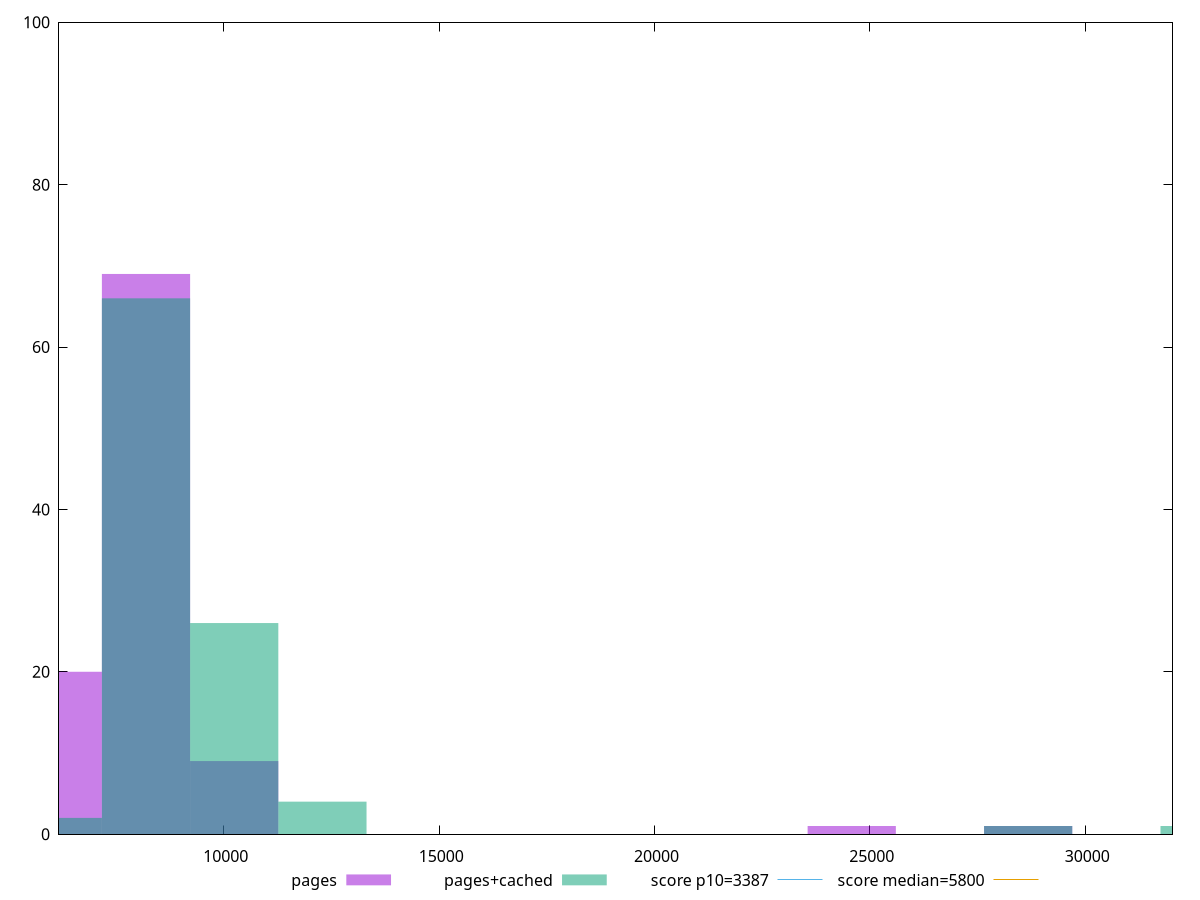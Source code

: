 reset

$pages <<EOF
24580.52367859966 1
8193.507892866553 69
6145.130919649915 20
10241.884866083192 9
28677.277625032937 1
EOF

$pagesCached <<EOF
10241.884866083192 26
8193.507892866553 66
12290.26183929983 4
32774.031571466214 1
6145.130919649915 2
28677.277625032937 1
EOF

set key outside below
set boxwidth 2048.3769732166384
set xrange [6173.52110091418:32028.63863001416]
set yrange [0:100]
set trange [0:100]
set style fill transparent solid 0.5 noborder

set parametric
set terminal svg size 640, 500 enhanced background rgb 'white'
set output "reprap/speed-index/comparison/histogram/0_vs_1.svg"

plot $pages title "pages" with boxes, \
     $pagesCached title "pages+cached" with boxes, \
     3387,t title "score p10=3387", \
     5800,t title "score median=5800"

reset
